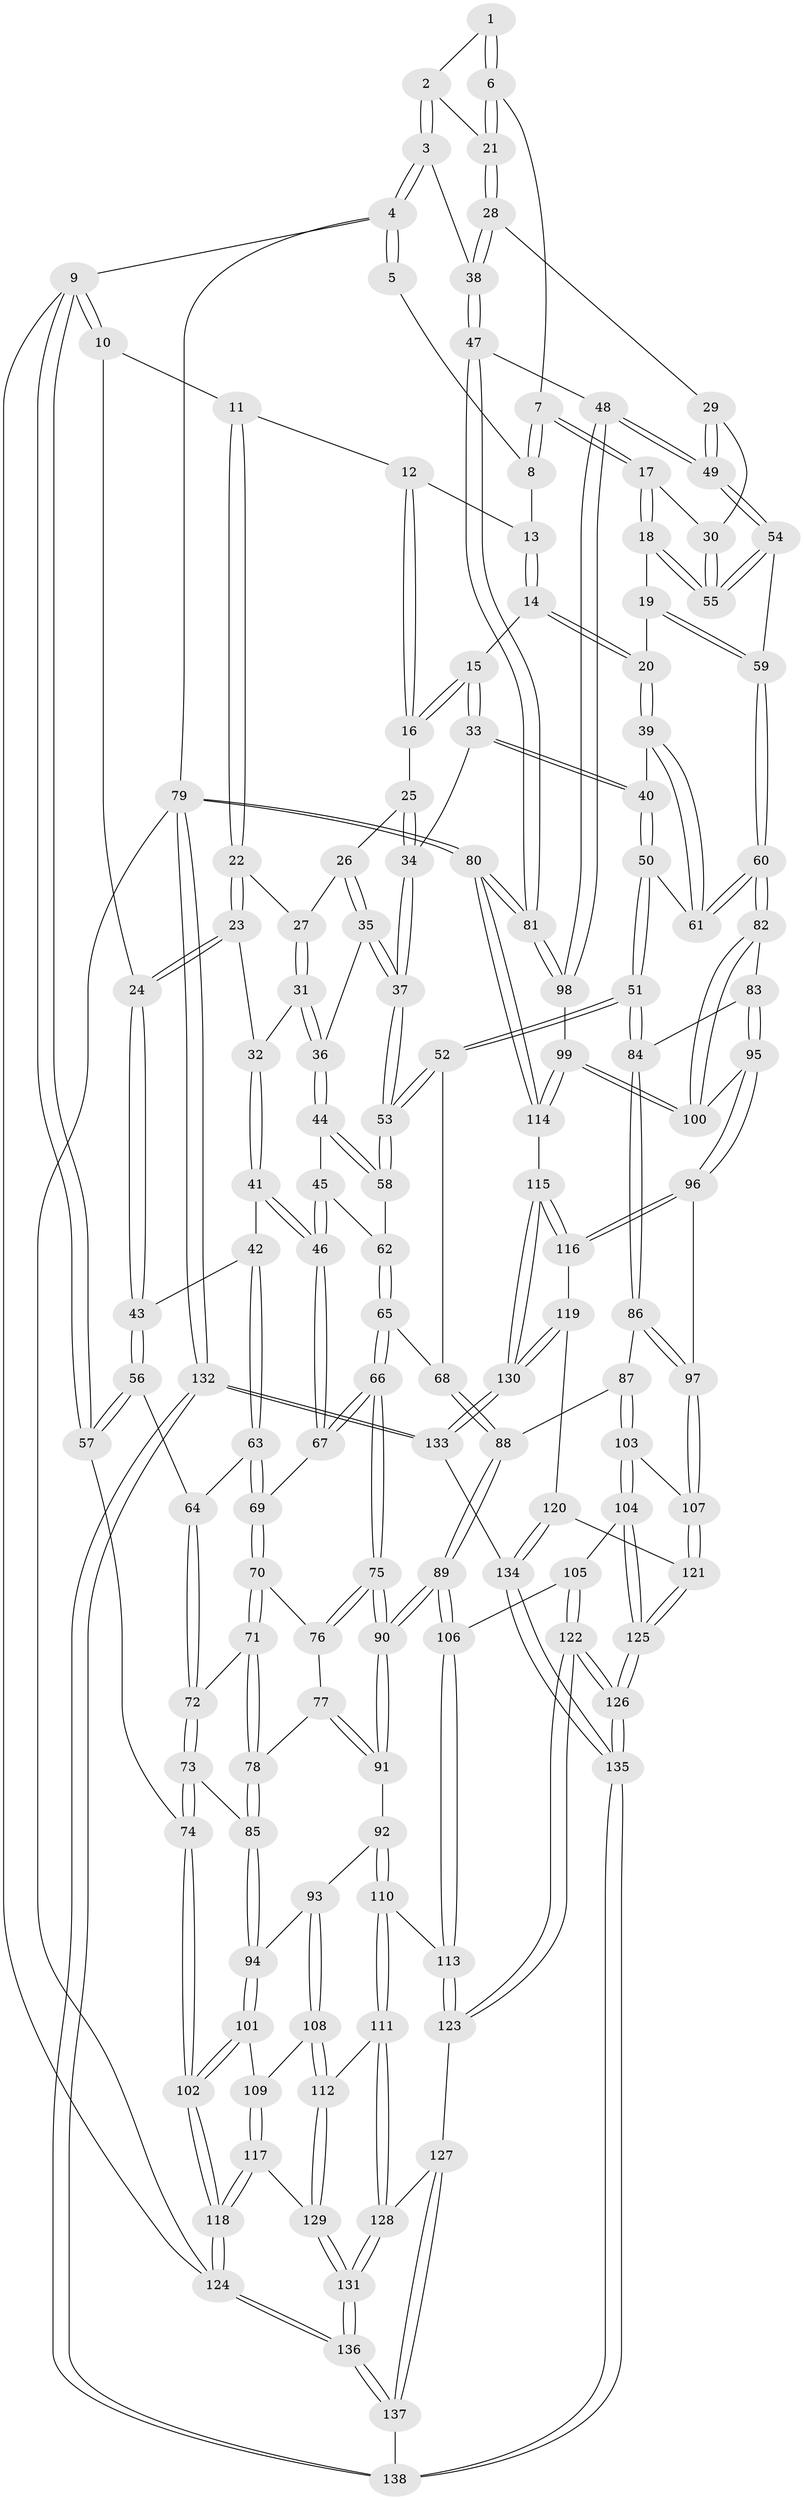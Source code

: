 // coarse degree distribution, {2: 0.02247191011235955, 4: 0.42696629213483145, 6: 0.14606741573033707, 5: 0.3146067415730337, 3: 0.0898876404494382}
// Generated by graph-tools (version 1.1) at 2025/24/03/03/25 07:24:31]
// undirected, 138 vertices, 342 edges
graph export_dot {
graph [start="1"]
  node [color=gray90,style=filled];
  1 [pos="+0.9137826210598894+0.03189138691641748"];
  2 [pos="+0.9672638452333743+0.06433312992408236"];
  3 [pos="+1+0"];
  4 [pos="+1+0"];
  5 [pos="+0.7821285917280827+0"];
  6 [pos="+0.867334494179926+0.08570491524913251"];
  7 [pos="+0.8159274849432887+0.09586754700824092"];
  8 [pos="+0.6516363536831771+0"];
  9 [pos="+0+0"];
  10 [pos="+0+0"];
  11 [pos="+0.25769340251534795+0"];
  12 [pos="+0.5435055584640957+0"];
  13 [pos="+0.6050213748895175+0"];
  14 [pos="+0.6493045512484179+0.09255633722530233"];
  15 [pos="+0.5614795014642716+0.1924250774092089"];
  16 [pos="+0.4888821511553239+0.0834468162325444"];
  17 [pos="+0.78104097266176+0.20661884951703846"];
  18 [pos="+0.778853782144893+0.2078762845077121"];
  19 [pos="+0.7741597904980649+0.21013515629098053"];
  20 [pos="+0.7514804001892498+0.21446470912729973"];
  21 [pos="+0.9337773676332404+0.16180740898188065"];
  22 [pos="+0.2454135038487729+0"];
  23 [pos="+0.06919251490240733+0.16668335258594558"];
  24 [pos="+0.03925089973208706+0.18249450037848333"];
  25 [pos="+0.4575073348312058+0.128313752130689"];
  26 [pos="+0.3845652663163978+0.14560411022620617"];
  27 [pos="+0.2530775794552359+0"];
  28 [pos="+0.9357857651492324+0.19186119357960243"];
  29 [pos="+0.9300085405385942+0.1973241651687229"];
  30 [pos="+0.9000056339791385+0.21072239029034334"];
  31 [pos="+0.25157463271565894+0.1925141686453722"];
  32 [pos="+0.1880174861857636+0.2121599289941221"];
  33 [pos="+0.5547063760118708+0.21586561810298785"];
  34 [pos="+0.48275124724580487+0.21694230366409"];
  35 [pos="+0.37571225430374244+0.19274516314775522"];
  36 [pos="+0.2866046432659786+0.22830862662953222"];
  37 [pos="+0.43810441378121345+0.24635047954934006"];
  38 [pos="+1+0.19092346144181788"];
  39 [pos="+0.7311463888825477+0.23958969252500611"];
  40 [pos="+0.59861373565638+0.2837947849028318"];
  41 [pos="+0.16588931205285087+0.29652068264012943"];
  42 [pos="+0.15362757806275204+0.2983206315207227"];
  43 [pos="+0.02988882725007875+0.1893112352766963"];
  44 [pos="+0.2893381058288129+0.2612866131055097"];
  45 [pos="+0.2878026317036402+0.2684720703092076"];
  46 [pos="+0.23886011106562258+0.34616314269825593"];
  47 [pos="+1+0.4744566969800022"];
  48 [pos="+1+0.4733720282447104"];
  49 [pos="+1+0.4703749549485221"];
  50 [pos="+0.5607788294581257+0.3985969151786298"];
  51 [pos="+0.5276687097468475+0.42953240632443074"];
  52 [pos="+0.48527208163538255+0.4212287166361308"];
  53 [pos="+0.4311951301105152+0.2867982554529031"];
  54 [pos="+0.9205803488990574+0.4564543135967197"];
  55 [pos="+0.9033682321617024+0.3442796023481189"];
  56 [pos="+0+0.2373055735323361"];
  57 [pos="+0+0.24025166298226058"];
  58 [pos="+0.4190250924599286+0.28781013168400327"];
  59 [pos="+0.8950453062924913+0.4606870359172524"];
  60 [pos="+0.8369690871745163+0.48183097995514745"];
  61 [pos="+0.7432366736066089+0.40101307546748094"];
  62 [pos="+0.34619087032337803+0.32327175128335733"];
  63 [pos="+0.10624805410012328+0.3411855336916208"];
  64 [pos="+0.049633452875881306+0.342418428537045"];
  65 [pos="+0.36358030059660595+0.4538279169289357"];
  66 [pos="+0.3376863162858308+0.4646741009254383"];
  67 [pos="+0.23988820304730146+0.35873370779053865"];
  68 [pos="+0.4128624049398093+0.4444430051278518"];
  69 [pos="+0.1606055362184348+0.4085977338773824"];
  70 [pos="+0.1552754043926113+0.4205040808291368"];
  71 [pos="+0.09866232505932876+0.4637146217812622"];
  72 [pos="+0.06717096495902207+0.4516507113958316"];
  73 [pos="+0+0.4949500951148284"];
  74 [pos="+0+0.5044944574547899"];
  75 [pos="+0.31800785853373137+0.4967036587657087"];
  76 [pos="+0.19251033226258213+0.45989768821086263"];
  77 [pos="+0.16139625674560568+0.5381643721012315"];
  78 [pos="+0.12215923610931242+0.5249782836831131"];
  79 [pos="+1+1"];
  80 [pos="+1+1"];
  81 [pos="+1+0.773123626366129"];
  82 [pos="+0.826852025456336+0.49607959449625894"];
  83 [pos="+0.6374768868029518+0.5304136170906438"];
  84 [pos="+0.5569394740241639+0.49956037675835924"];
  85 [pos="+0.07792117224388244+0.573557964784042"];
  86 [pos="+0.5363951043858843+0.5796671490959816"];
  87 [pos="+0.49228933568364175+0.6256746875952846"];
  88 [pos="+0.4403176183687881+0.6096379067601605"];
  89 [pos="+0.29160435931013023+0.610656195827595"];
  90 [pos="+0.282897376584549+0.5961669307981423"];
  91 [pos="+0.253664310770851+0.5956192384429689"];
  92 [pos="+0.15852146702413308+0.6487614288027066"];
  93 [pos="+0.14774141115121048+0.6515160248705723"];
  94 [pos="+0.07105579709449125+0.6248236994776462"];
  95 [pos="+0.6890756549177336+0.6662061785190495"];
  96 [pos="+0.6640796091944334+0.6871719524905"];
  97 [pos="+0.6433177646688234+0.6918063325639779"];
  98 [pos="+0.9195763986416251+0.6951293055789687"];
  99 [pos="+0.8578055715876851+0.7377750250915095"];
  100 [pos="+0.7926523453352081+0.6418214527602718"];
  101 [pos="+0.03477839715232051+0.6500805830107514"];
  102 [pos="+0+0.6669083778869173"];
  103 [pos="+0.48647714661221014+0.6828111622666128"];
  104 [pos="+0.44229096766021064+0.7346751572249879"];
  105 [pos="+0.3573301089433868+0.703557905991383"];
  106 [pos="+0.30218739080517604+0.6609076346360986"];
  107 [pos="+0.6010609114336621+0.7314762234822045"];
  108 [pos="+0.10746037577945096+0.762573540169148"];
  109 [pos="+0.07293528935975589+0.7240314146532704"];
  110 [pos="+0.19776755661250878+0.7680180668895968"];
  111 [pos="+0.1695842310843682+0.7964971560964229"];
  112 [pos="+0.11199110520962838+0.7795967458178464"];
  113 [pos="+0.26502415086023945+0.7269454182025465"];
  114 [pos="+0.8585632307735371+0.7587927643510622"];
  115 [pos="+0.8392498641778339+0.7806982773750896"];
  116 [pos="+0.6971081184956873+0.7550262012688806"];
  117 [pos="+0+0.7750910805235591"];
  118 [pos="+0+0.7508106198971729"];
  119 [pos="+0.6941663149713552+0.8028394534512121"];
  120 [pos="+0.6322179843518371+0.8453498701539028"];
  121 [pos="+0.5894838937739222+0.7798209444560313"];
  122 [pos="+0.3357946067503357+0.8801636445487837"];
  123 [pos="+0.32451376941718035+0.8773191852611667"];
  124 [pos="+0+1"];
  125 [pos="+0.4624869603973906+0.8209494879515514"];
  126 [pos="+0.4262171383857154+0.9267683310506972"];
  127 [pos="+0.23869920076690027+0.8884905254158053"];
  128 [pos="+0.18924248007716554+0.840672272325657"];
  129 [pos="+0.06463947299761268+0.8126057066801655"];
  130 [pos="+0.8015534714615273+0.8445147910382431"];
  131 [pos="+0.0637126733006123+0.946293734550399"];
  132 [pos="+1+1"];
  133 [pos="+0.7880056677965057+0.915493502646875"];
  134 [pos="+0.6337760178849352+0.921530701909514"];
  135 [pos="+0.48832011120206603+1"];
  136 [pos="+0+1"];
  137 [pos="+0.015887148947887154+1"];
  138 [pos="+0.48150254461036046+1"];
  1 -- 2;
  1 -- 6;
  1 -- 6;
  2 -- 3;
  2 -- 3;
  2 -- 21;
  3 -- 4;
  3 -- 4;
  3 -- 38;
  4 -- 5;
  4 -- 5;
  4 -- 9;
  4 -- 79;
  5 -- 8;
  6 -- 7;
  6 -- 21;
  6 -- 21;
  7 -- 8;
  7 -- 8;
  7 -- 17;
  7 -- 17;
  8 -- 13;
  9 -- 10;
  9 -- 10;
  9 -- 57;
  9 -- 57;
  9 -- 124;
  10 -- 11;
  10 -- 24;
  11 -- 12;
  11 -- 22;
  11 -- 22;
  12 -- 13;
  12 -- 16;
  12 -- 16;
  13 -- 14;
  13 -- 14;
  14 -- 15;
  14 -- 20;
  14 -- 20;
  15 -- 16;
  15 -- 16;
  15 -- 33;
  15 -- 33;
  16 -- 25;
  17 -- 18;
  17 -- 18;
  17 -- 30;
  18 -- 19;
  18 -- 55;
  18 -- 55;
  19 -- 20;
  19 -- 59;
  19 -- 59;
  20 -- 39;
  20 -- 39;
  21 -- 28;
  21 -- 28;
  22 -- 23;
  22 -- 23;
  22 -- 27;
  23 -- 24;
  23 -- 24;
  23 -- 32;
  24 -- 43;
  24 -- 43;
  25 -- 26;
  25 -- 34;
  25 -- 34;
  26 -- 27;
  26 -- 35;
  26 -- 35;
  27 -- 31;
  27 -- 31;
  28 -- 29;
  28 -- 38;
  28 -- 38;
  29 -- 30;
  29 -- 49;
  29 -- 49;
  30 -- 55;
  30 -- 55;
  31 -- 32;
  31 -- 36;
  31 -- 36;
  32 -- 41;
  32 -- 41;
  33 -- 34;
  33 -- 40;
  33 -- 40;
  34 -- 37;
  34 -- 37;
  35 -- 36;
  35 -- 37;
  35 -- 37;
  36 -- 44;
  36 -- 44;
  37 -- 53;
  37 -- 53;
  38 -- 47;
  38 -- 47;
  39 -- 40;
  39 -- 61;
  39 -- 61;
  40 -- 50;
  40 -- 50;
  41 -- 42;
  41 -- 46;
  41 -- 46;
  42 -- 43;
  42 -- 63;
  42 -- 63;
  43 -- 56;
  43 -- 56;
  44 -- 45;
  44 -- 58;
  44 -- 58;
  45 -- 46;
  45 -- 46;
  45 -- 62;
  46 -- 67;
  46 -- 67;
  47 -- 48;
  47 -- 81;
  47 -- 81;
  48 -- 49;
  48 -- 49;
  48 -- 98;
  48 -- 98;
  49 -- 54;
  49 -- 54;
  50 -- 51;
  50 -- 51;
  50 -- 61;
  51 -- 52;
  51 -- 52;
  51 -- 84;
  51 -- 84;
  52 -- 53;
  52 -- 53;
  52 -- 68;
  53 -- 58;
  53 -- 58;
  54 -- 55;
  54 -- 55;
  54 -- 59;
  56 -- 57;
  56 -- 57;
  56 -- 64;
  57 -- 74;
  58 -- 62;
  59 -- 60;
  59 -- 60;
  60 -- 61;
  60 -- 61;
  60 -- 82;
  60 -- 82;
  62 -- 65;
  62 -- 65;
  63 -- 64;
  63 -- 69;
  63 -- 69;
  64 -- 72;
  64 -- 72;
  65 -- 66;
  65 -- 66;
  65 -- 68;
  66 -- 67;
  66 -- 67;
  66 -- 75;
  66 -- 75;
  67 -- 69;
  68 -- 88;
  68 -- 88;
  69 -- 70;
  69 -- 70;
  70 -- 71;
  70 -- 71;
  70 -- 76;
  71 -- 72;
  71 -- 78;
  71 -- 78;
  72 -- 73;
  72 -- 73;
  73 -- 74;
  73 -- 74;
  73 -- 85;
  74 -- 102;
  74 -- 102;
  75 -- 76;
  75 -- 76;
  75 -- 90;
  75 -- 90;
  76 -- 77;
  77 -- 78;
  77 -- 91;
  77 -- 91;
  78 -- 85;
  78 -- 85;
  79 -- 80;
  79 -- 80;
  79 -- 132;
  79 -- 132;
  79 -- 124;
  80 -- 81;
  80 -- 81;
  80 -- 114;
  80 -- 114;
  81 -- 98;
  81 -- 98;
  82 -- 83;
  82 -- 100;
  82 -- 100;
  83 -- 84;
  83 -- 95;
  83 -- 95;
  84 -- 86;
  84 -- 86;
  85 -- 94;
  85 -- 94;
  86 -- 87;
  86 -- 97;
  86 -- 97;
  87 -- 88;
  87 -- 103;
  87 -- 103;
  88 -- 89;
  88 -- 89;
  89 -- 90;
  89 -- 90;
  89 -- 106;
  89 -- 106;
  90 -- 91;
  90 -- 91;
  91 -- 92;
  92 -- 93;
  92 -- 110;
  92 -- 110;
  93 -- 94;
  93 -- 108;
  93 -- 108;
  94 -- 101;
  94 -- 101;
  95 -- 96;
  95 -- 96;
  95 -- 100;
  96 -- 97;
  96 -- 116;
  96 -- 116;
  97 -- 107;
  97 -- 107;
  98 -- 99;
  99 -- 100;
  99 -- 100;
  99 -- 114;
  99 -- 114;
  101 -- 102;
  101 -- 102;
  101 -- 109;
  102 -- 118;
  102 -- 118;
  103 -- 104;
  103 -- 104;
  103 -- 107;
  104 -- 105;
  104 -- 125;
  104 -- 125;
  105 -- 106;
  105 -- 122;
  105 -- 122;
  106 -- 113;
  106 -- 113;
  107 -- 121;
  107 -- 121;
  108 -- 109;
  108 -- 112;
  108 -- 112;
  109 -- 117;
  109 -- 117;
  110 -- 111;
  110 -- 111;
  110 -- 113;
  111 -- 112;
  111 -- 128;
  111 -- 128;
  112 -- 129;
  112 -- 129;
  113 -- 123;
  113 -- 123;
  114 -- 115;
  115 -- 116;
  115 -- 116;
  115 -- 130;
  115 -- 130;
  116 -- 119;
  117 -- 118;
  117 -- 118;
  117 -- 129;
  118 -- 124;
  118 -- 124;
  119 -- 120;
  119 -- 130;
  119 -- 130;
  120 -- 121;
  120 -- 134;
  120 -- 134;
  121 -- 125;
  121 -- 125;
  122 -- 123;
  122 -- 123;
  122 -- 126;
  122 -- 126;
  123 -- 127;
  124 -- 136;
  124 -- 136;
  125 -- 126;
  125 -- 126;
  126 -- 135;
  126 -- 135;
  127 -- 128;
  127 -- 137;
  127 -- 137;
  128 -- 131;
  128 -- 131;
  129 -- 131;
  129 -- 131;
  130 -- 133;
  130 -- 133;
  131 -- 136;
  131 -- 136;
  132 -- 133;
  132 -- 133;
  132 -- 138;
  132 -- 138;
  133 -- 134;
  134 -- 135;
  134 -- 135;
  135 -- 138;
  135 -- 138;
  136 -- 137;
  136 -- 137;
  137 -- 138;
}
